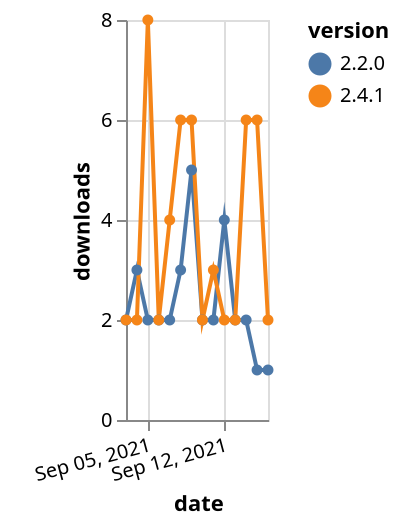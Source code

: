 {"$schema": "https://vega.github.io/schema/vega-lite/v5.json", "description": "A simple bar chart with embedded data.", "data": {"values": [{"date": "2021-09-03", "total": 3022, "delta": 2, "version": "2.2.0"}, {"date": "2021-09-04", "total": 3025, "delta": 3, "version": "2.2.0"}, {"date": "2021-09-05", "total": 3027, "delta": 2, "version": "2.2.0"}, {"date": "2021-09-06", "total": 3029, "delta": 2, "version": "2.2.0"}, {"date": "2021-09-07", "total": 3031, "delta": 2, "version": "2.2.0"}, {"date": "2021-09-08", "total": 3034, "delta": 3, "version": "2.2.0"}, {"date": "2021-09-09", "total": 3039, "delta": 5, "version": "2.2.0"}, {"date": "2021-09-10", "total": 3041, "delta": 2, "version": "2.2.0"}, {"date": "2021-09-11", "total": 3043, "delta": 2, "version": "2.2.0"}, {"date": "2021-09-12", "total": 3047, "delta": 4, "version": "2.2.0"}, {"date": "2021-09-13", "total": 3049, "delta": 2, "version": "2.2.0"}, {"date": "2021-09-14", "total": 3051, "delta": 2, "version": "2.2.0"}, {"date": "2021-09-15", "total": 3052, "delta": 1, "version": "2.2.0"}, {"date": "2021-09-16", "total": 3053, "delta": 1, "version": "2.2.0"}, {"date": "2021-09-03", "total": 2989, "delta": 2, "version": "2.4.1"}, {"date": "2021-09-04", "total": 2991, "delta": 2, "version": "2.4.1"}, {"date": "2021-09-05", "total": 2999, "delta": 8, "version": "2.4.1"}, {"date": "2021-09-06", "total": 3001, "delta": 2, "version": "2.4.1"}, {"date": "2021-09-07", "total": 3005, "delta": 4, "version": "2.4.1"}, {"date": "2021-09-08", "total": 3011, "delta": 6, "version": "2.4.1"}, {"date": "2021-09-09", "total": 3017, "delta": 6, "version": "2.4.1"}, {"date": "2021-09-10", "total": 3019, "delta": 2, "version": "2.4.1"}, {"date": "2021-09-11", "total": 3022, "delta": 3, "version": "2.4.1"}, {"date": "2021-09-12", "total": 3024, "delta": 2, "version": "2.4.1"}, {"date": "2021-09-13", "total": 3026, "delta": 2, "version": "2.4.1"}, {"date": "2021-09-14", "total": 3032, "delta": 6, "version": "2.4.1"}, {"date": "2021-09-15", "total": 3038, "delta": 6, "version": "2.4.1"}, {"date": "2021-09-16", "total": 3040, "delta": 2, "version": "2.4.1"}]}, "width": "container", "mark": {"type": "line", "point": {"filled": true}}, "encoding": {"x": {"field": "date", "type": "temporal", "timeUnit": "yearmonthdate", "title": "date", "axis": {"labelAngle": -15}}, "y": {"field": "delta", "type": "quantitative", "title": "downloads"}, "color": {"field": "version", "type": "nominal"}, "tooltip": {"field": "delta"}}}